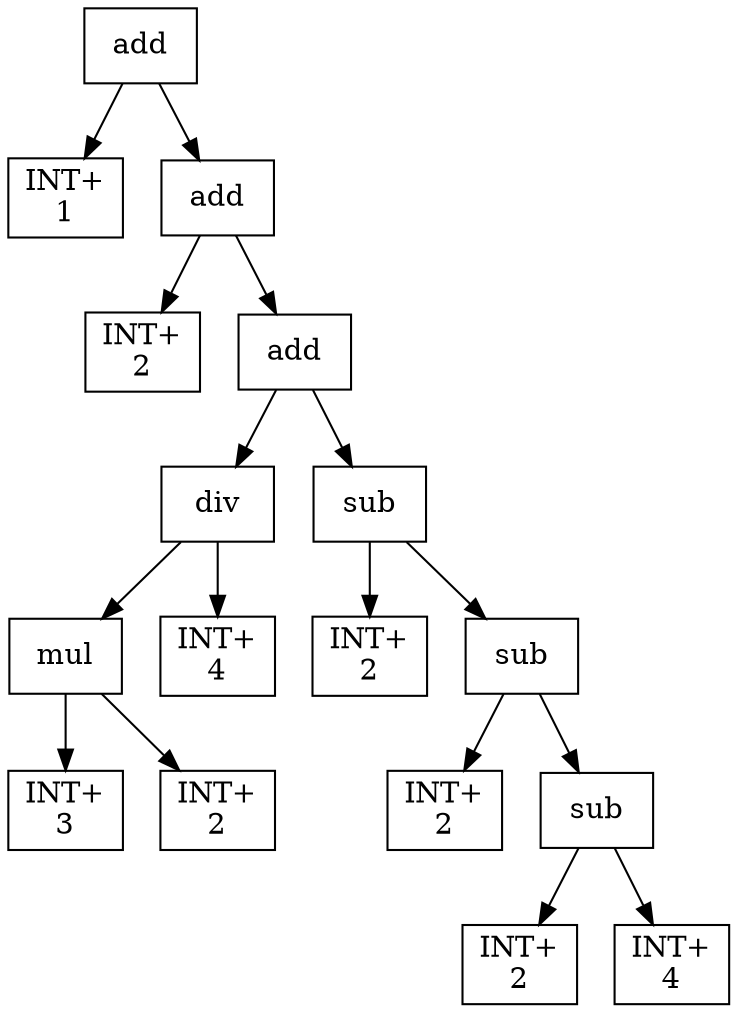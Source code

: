 digraph expr {
  node [shape=box];
  n1 [label="add"];
  n2 [label="INT+\n1"];
  n3 [label="add"];
  n4 [label="INT+\n2"];
  n5 [label="add"];
  n6 [label="div"];
  n7 [label="mul"];
  n8 [label="INT+\n3"];
  n9 [label="INT+\n2"];
  n7 -> n8;
  n7 -> n9;
  n10 [label="INT+\n4"];
  n6 -> n7;
  n6 -> n10;
  n11 [label="sub"];
  n12 [label="INT+\n2"];
  n13 [label="sub"];
  n14 [label="INT+\n2"];
  n15 [label="sub"];
  n16 [label="INT+\n2"];
  n17 [label="INT+\n4"];
  n15 -> n16;
  n15 -> n17;
  n13 -> n14;
  n13 -> n15;
  n11 -> n12;
  n11 -> n13;
  n5 -> n6;
  n5 -> n11;
  n3 -> n4;
  n3 -> n5;
  n1 -> n2;
  n1 -> n3;
}